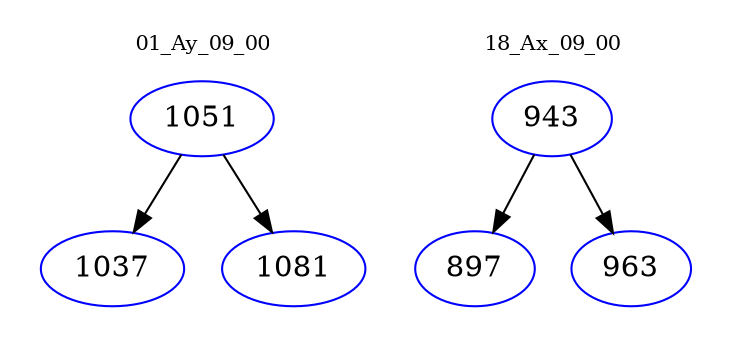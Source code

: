 digraph{
subgraph cluster_0 {
color = white
label = "01_Ay_09_00";
fontsize=10;
T0_1051 [label="1051", color="blue"]
T0_1051 -> T0_1037 [color="black"]
T0_1037 [label="1037", color="blue"]
T0_1051 -> T0_1081 [color="black"]
T0_1081 [label="1081", color="blue"]
}
subgraph cluster_1 {
color = white
label = "18_Ax_09_00";
fontsize=10;
T1_943 [label="943", color="blue"]
T1_943 -> T1_897 [color="black"]
T1_897 [label="897", color="blue"]
T1_943 -> T1_963 [color="black"]
T1_963 [label="963", color="blue"]
}
}
